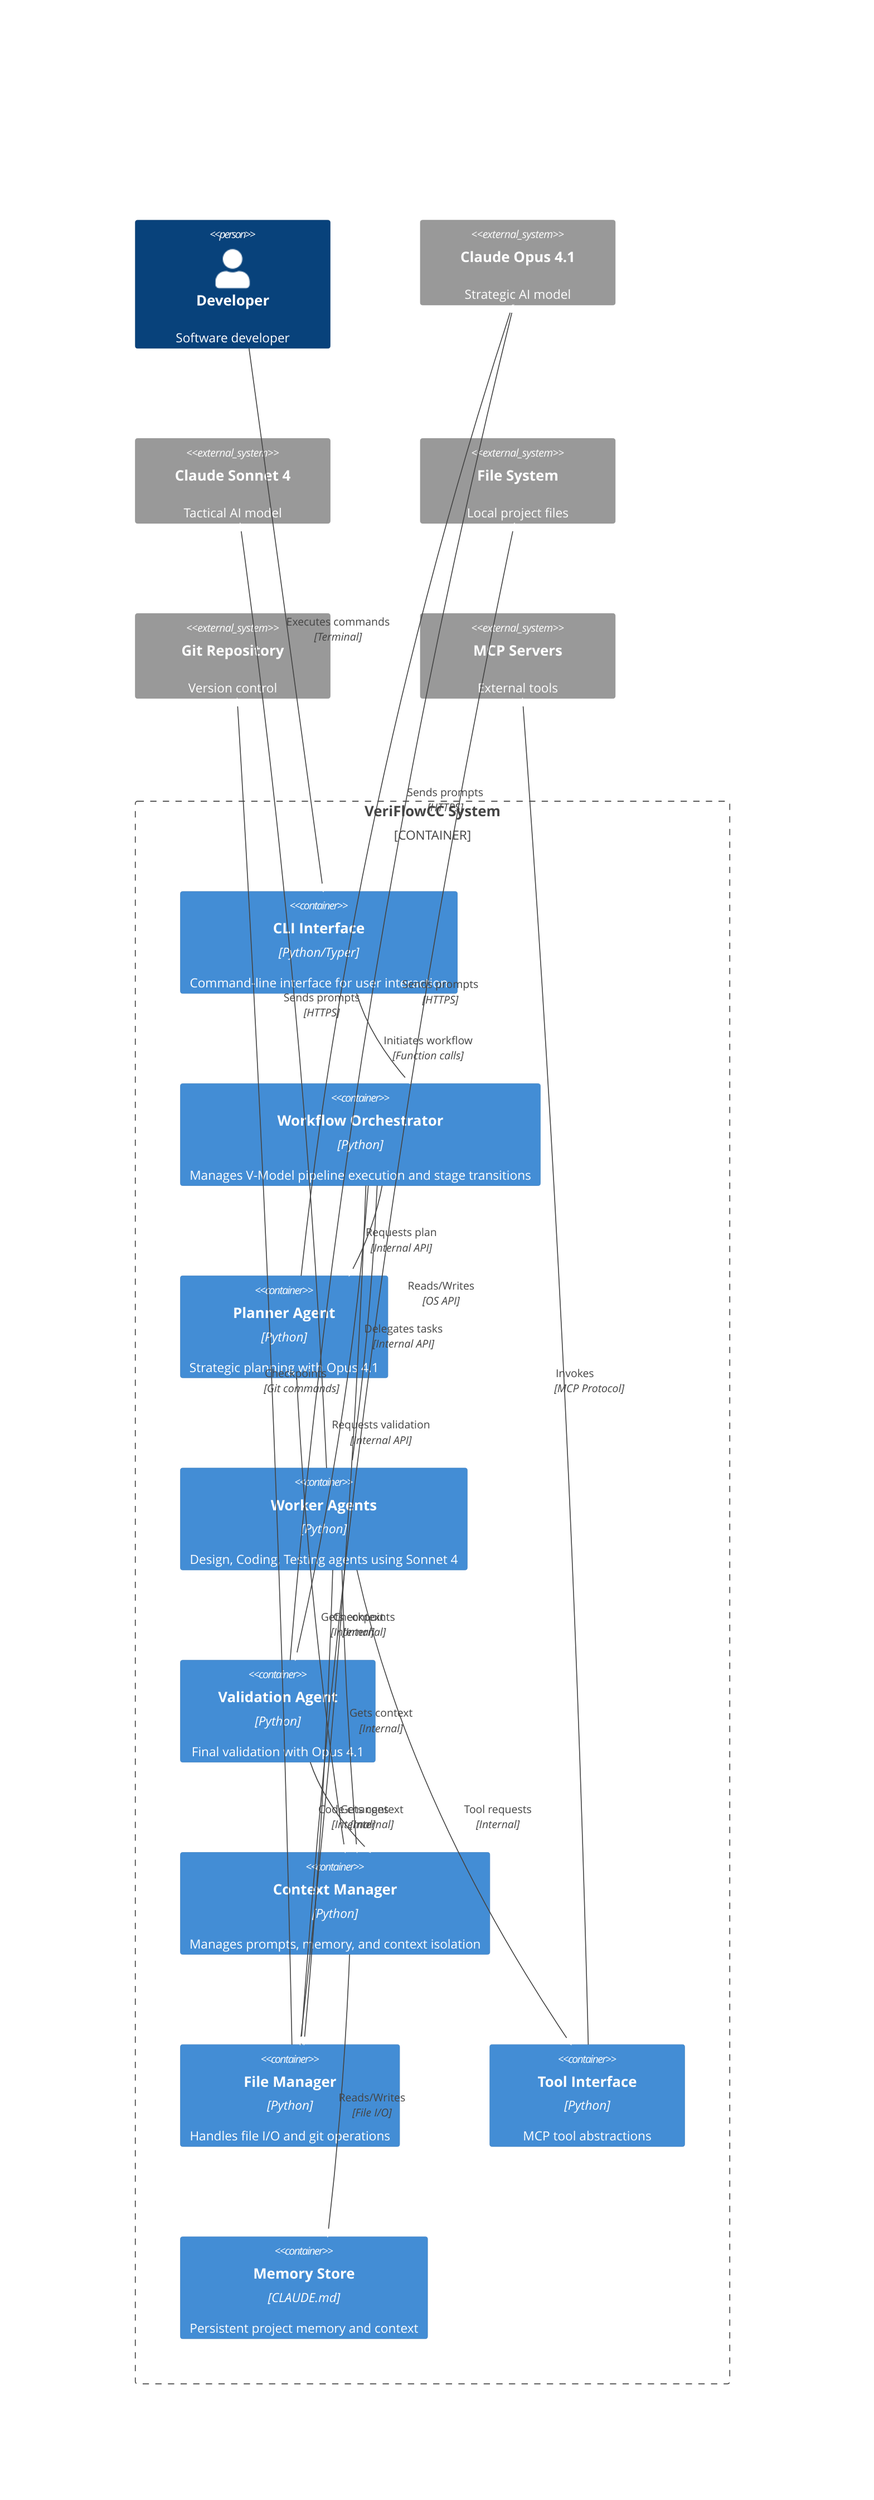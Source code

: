 %%{init: {'theme':'base', 'themeVariables': { 'primaryColor':'#ff6b6b', 'primaryTextColor':'#fff', 'primaryBorderColor':'#ff4757', 'lineColor':'#5f86c9', 'secondaryColor':'#4ecdc4', 'tertiaryColor':'#95e1d3'}}}%%

C4Container
    title Container diagram for VeriFlowCC

    Person(developer, "Developer", "Software developer")

    Container_Boundary(verifflowcc, "VeriFlowCC System") {
        Container(cli, "CLI Interface", "Python/Typer", "Command-line interface for user interaction")
        Container(orchestrator, "Workflow Orchestrator", "Python", "Manages V-Model pipeline execution and stage transitions")
        Container(planner, "Planner Agent", "Python", "Strategic planning with Opus 4.1")
        Container(workers, "Worker Agents", "Python", "Design, Coding, Testing agents using Sonnet 4")
        Container(validator, "Validation Agent", "Python", "Final validation with Opus 4.1")
        Container(context_mgr, "Context Manager", "Python", "Manages prompts, memory, and context isolation")
        Container(file_mgr, "File Manager", "Python", "Handles file I/O and git operations")
        Container(tool_interface, "Tool Interface", "Python", "MCP tool abstractions")
        Container(memory, "Memory Store", "CLAUDE.md", "Persistent project memory and context")
    }

    System_Ext(claude_opus, "Claude Opus 4.1", "Strategic AI model")
    System_Ext(claude_sonnet, "Claude Sonnet 4", "Tactical AI model")
    System_Ext(filesystem, "File System", "Local project files")
    System_Ext(git, "Git Repository", "Version control")
    System_Ext(mcp, "MCP Servers", "External tools")

    Rel(developer, cli, "Executes commands", "Terminal")
    Rel(cli, orchestrator, "Initiates workflow", "Function calls")
    Rel(orchestrator, planner, "Requests plan", "Internal API")
    Rel(orchestrator, workers, "Delegates tasks", "Internal API")
    Rel(orchestrator, validator, "Requests validation", "Internal API")

    Rel(planner, claude_opus, "Sends prompts", "HTTPS")
    Rel(workers, claude_sonnet, "Sends prompts", "HTTPS")
    Rel(validator, claude_opus, "Sends prompts", "HTTPS")

    Rel(planner, context_mgr, "Gets context", "Internal")
    Rel(workers, context_mgr, "Gets context", "Internal")
    Rel(validator, context_mgr, "Gets context", "Internal")

    Rel(context_mgr, memory, "Reads/Writes", "File I/O")
    Rel(file_mgr, filesystem, "Reads/Writes", "OS API")
    Rel(file_mgr, git, "Checkpoints", "Git commands")

    Rel(workers, file_mgr, "Code changes", "Internal")
    Rel(workers, tool_interface, "Tool requests", "Internal")
    Rel(tool_interface, mcp, "Invokes", "MCP Protocol")

    Rel(orchestrator, file_mgr, "Checkpoints", "Internal")

    UpdateLayoutConfig($c4ShapeInRow="3", $c4BoundaryInRow="2")